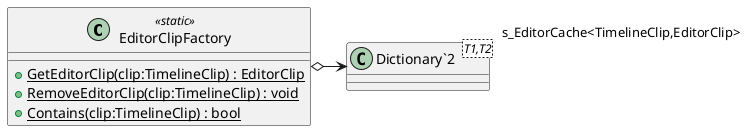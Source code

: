 @startuml
class EditorClipFactory <<static>> {
    + {static} GetEditorClip(clip:TimelineClip) : EditorClip
    + {static} RemoveEditorClip(clip:TimelineClip) : void
    + {static} Contains(clip:TimelineClip) : bool
}
class "Dictionary`2"<T1,T2> {
}
EditorClipFactory o-> "s_EditorCache<TimelineClip,EditorClip>" "Dictionary`2"
@enduml
